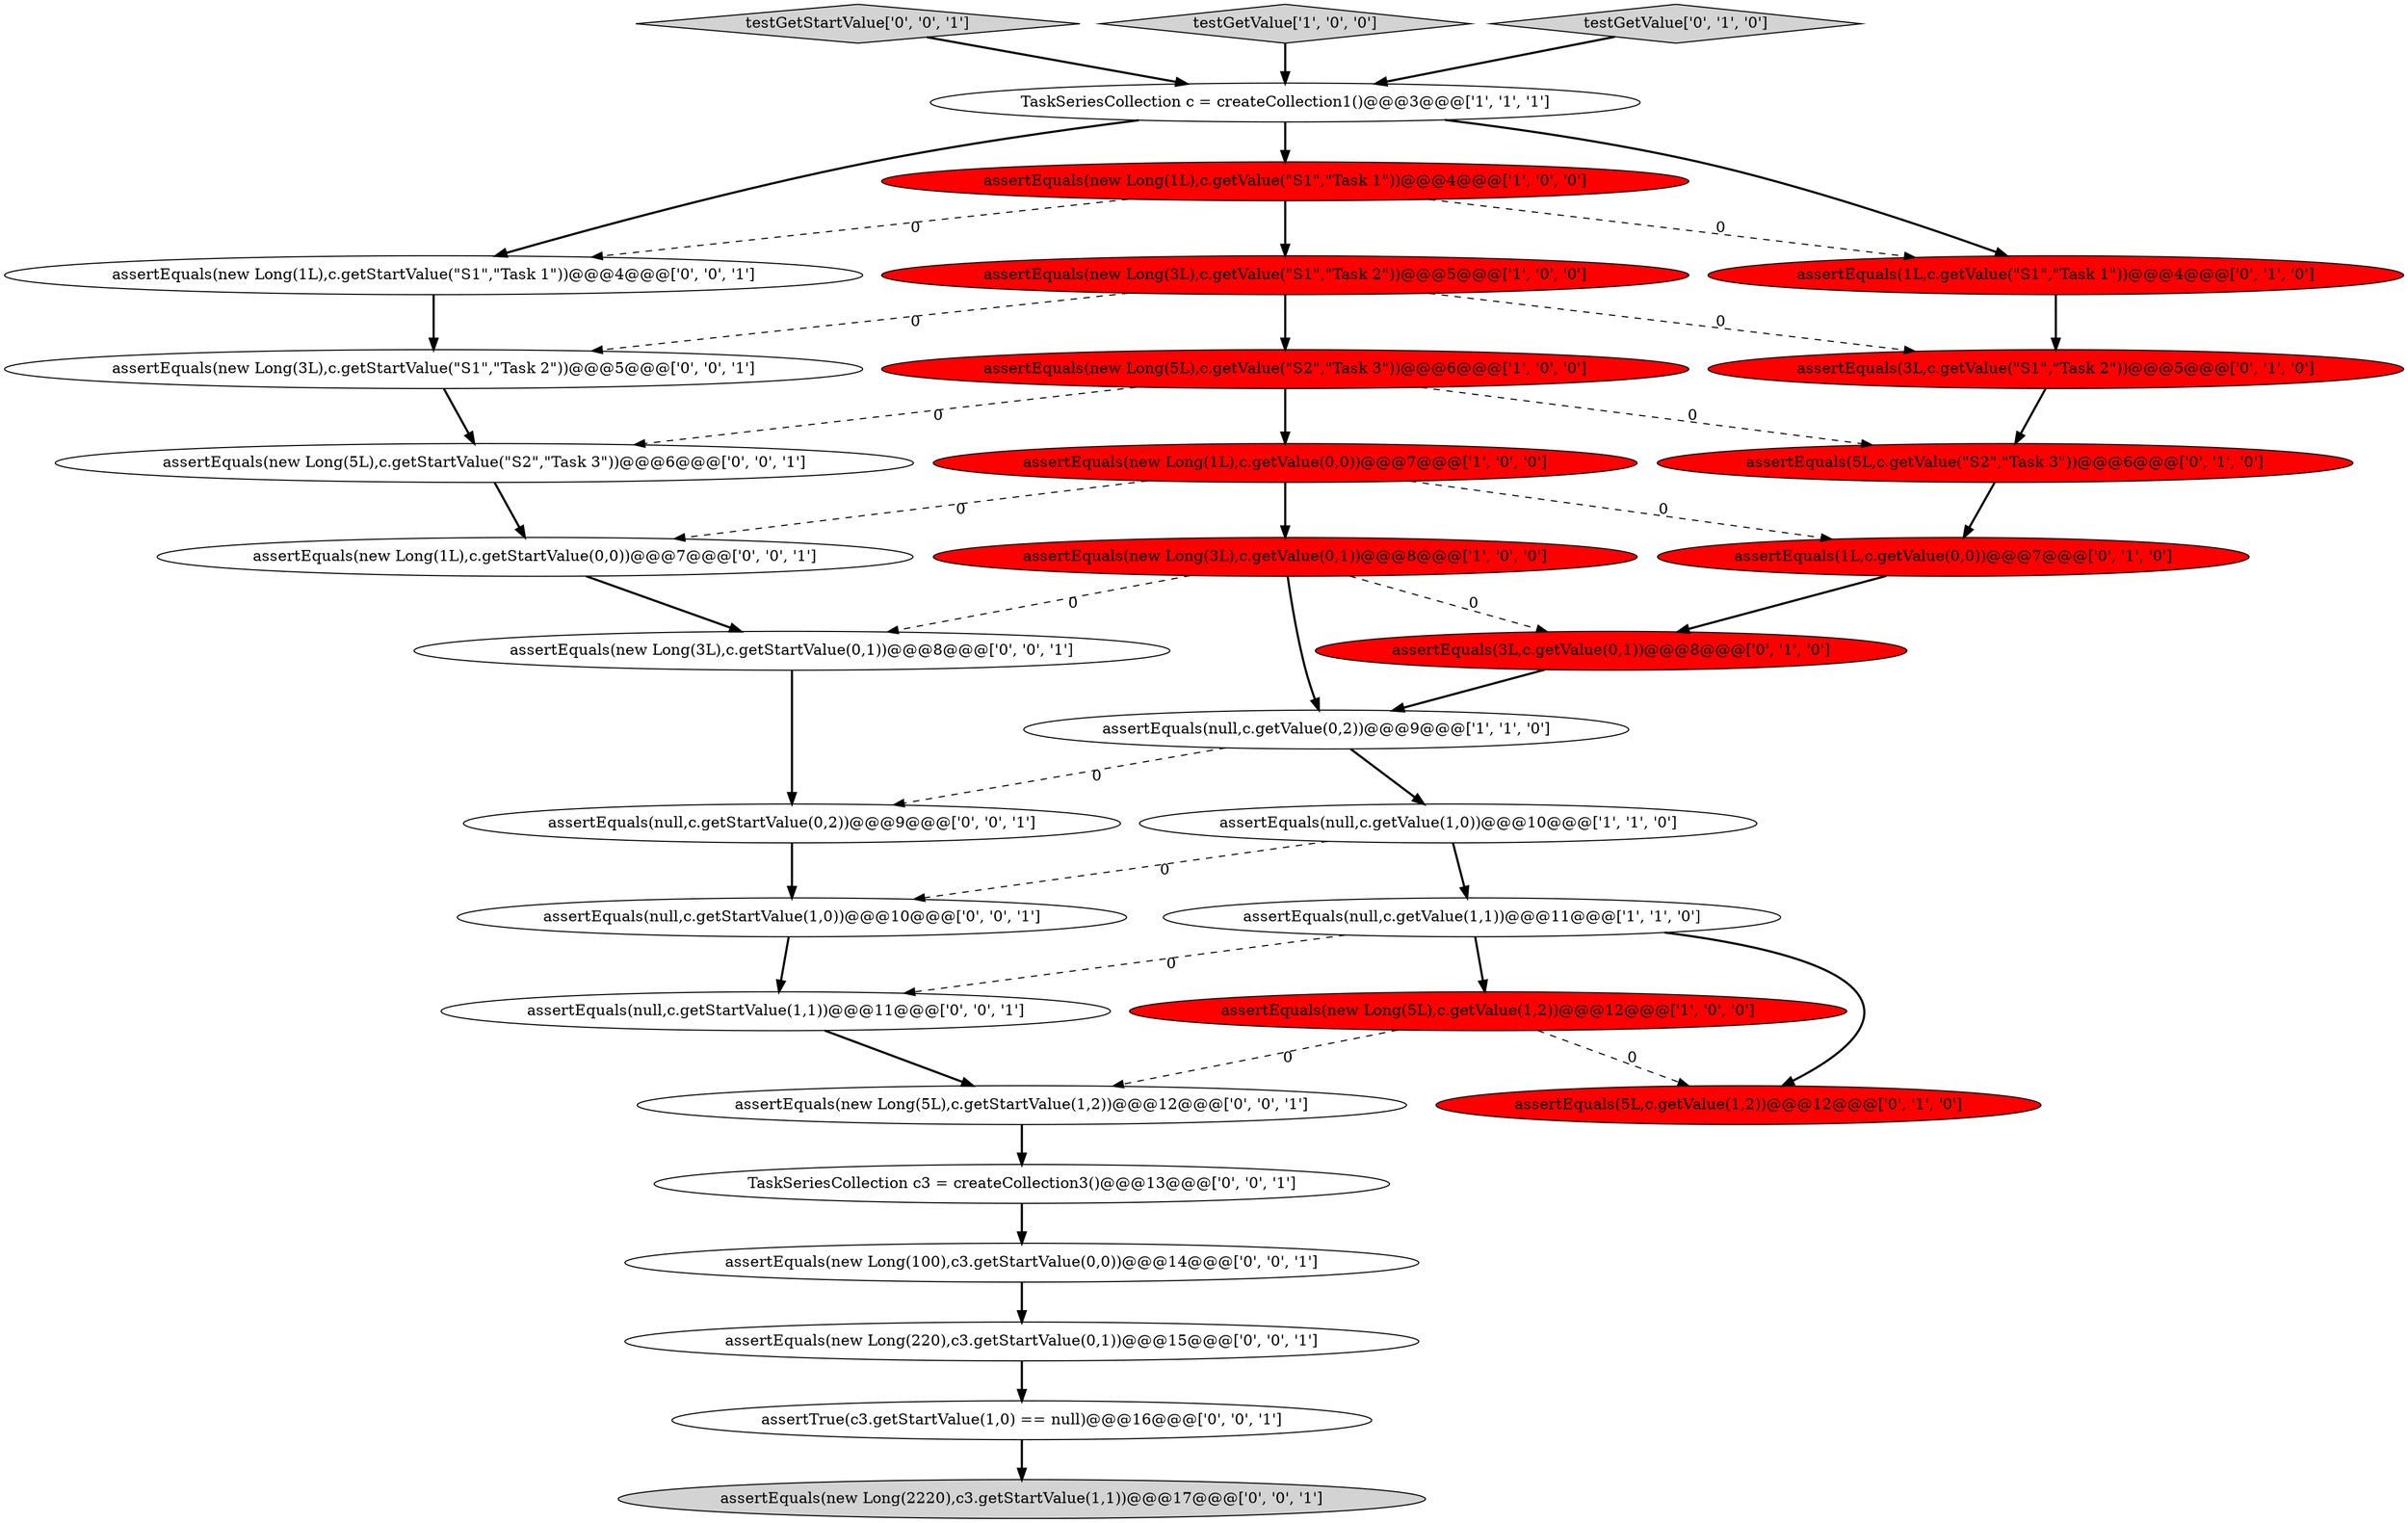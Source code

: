 digraph {
27 [style = filled, label = "TaskSeriesCollection c3 = createCollection3()@@@13@@@['0', '0', '1']", fillcolor = white, shape = ellipse image = "AAA0AAABBB3BBB"];
7 [style = filled, label = "assertEquals(new Long(3L),c.getValue(\"S1\",\"Task 2\"))@@@5@@@['1', '0', '0']", fillcolor = red, shape = ellipse image = "AAA1AAABBB1BBB"];
32 [style = filled, label = "testGetStartValue['0', '0', '1']", fillcolor = lightgray, shape = diamond image = "AAA0AAABBB3BBB"];
0 [style = filled, label = "assertEquals(new Long(5L),c.getValue(\"S2\",\"Task 3\"))@@@6@@@['1', '0', '0']", fillcolor = red, shape = ellipse image = "AAA1AAABBB1BBB"];
8 [style = filled, label = "assertEquals(null,c.getValue(0,2))@@@9@@@['1', '1', '0']", fillcolor = white, shape = ellipse image = "AAA0AAABBB1BBB"];
22 [style = filled, label = "assertEquals(new Long(5L),c.getStartValue(\"S2\",\"Task 3\"))@@@6@@@['0', '0', '1']", fillcolor = white, shape = ellipse image = "AAA0AAABBB3BBB"];
19 [style = filled, label = "assertEquals(new Long(220),c3.getStartValue(0,1))@@@15@@@['0', '0', '1']", fillcolor = white, shape = ellipse image = "AAA0AAABBB3BBB"];
4 [style = filled, label = "assertEquals(null,c.getValue(1,0))@@@10@@@['1', '1', '0']", fillcolor = white, shape = ellipse image = "AAA0AAABBB1BBB"];
1 [style = filled, label = "assertEquals(new Long(3L),c.getValue(0,1))@@@8@@@['1', '0', '0']", fillcolor = red, shape = ellipse image = "AAA1AAABBB1BBB"];
3 [style = filled, label = "testGetValue['1', '0', '0']", fillcolor = lightgray, shape = diamond image = "AAA0AAABBB1BBB"];
12 [style = filled, label = "assertEquals(1L,c.getValue(\"S1\",\"Task 1\"))@@@4@@@['0', '1', '0']", fillcolor = red, shape = ellipse image = "AAA1AAABBB2BBB"];
26 [style = filled, label = "assertEquals(new Long(3L),c.getStartValue(\"S1\",\"Task 2\"))@@@5@@@['0', '0', '1']", fillcolor = white, shape = ellipse image = "AAA0AAABBB3BBB"];
15 [style = filled, label = "assertEquals(3L,c.getValue(\"S1\",\"Task 2\"))@@@5@@@['0', '1', '0']", fillcolor = red, shape = ellipse image = "AAA1AAABBB2BBB"];
31 [style = filled, label = "assertEquals(new Long(1L),c.getStartValue(\"S1\",\"Task 1\"))@@@4@@@['0', '0', '1']", fillcolor = white, shape = ellipse image = "AAA0AAABBB3BBB"];
11 [style = filled, label = "testGetValue['0', '1', '0']", fillcolor = lightgray, shape = diamond image = "AAA0AAABBB2BBB"];
24 [style = filled, label = "assertEquals(null,c.getStartValue(1,0))@@@10@@@['0', '0', '1']", fillcolor = white, shape = ellipse image = "AAA0AAABBB3BBB"];
28 [style = filled, label = "assertEquals(new Long(1L),c.getStartValue(0,0))@@@7@@@['0', '0', '1']", fillcolor = white, shape = ellipse image = "AAA0AAABBB3BBB"];
5 [style = filled, label = "assertEquals(new Long(1L),c.getValue(0,0))@@@7@@@['1', '0', '0']", fillcolor = red, shape = ellipse image = "AAA1AAABBB1BBB"];
2 [style = filled, label = "assertEquals(new Long(1L),c.getValue(\"S1\",\"Task 1\"))@@@4@@@['1', '0', '0']", fillcolor = red, shape = ellipse image = "AAA1AAABBB1BBB"];
23 [style = filled, label = "assertEquals(new Long(3L),c.getStartValue(0,1))@@@8@@@['0', '0', '1']", fillcolor = white, shape = ellipse image = "AAA0AAABBB3BBB"];
10 [style = filled, label = "assertEquals(new Long(5L),c.getValue(1,2))@@@12@@@['1', '0', '0']", fillcolor = red, shape = ellipse image = "AAA1AAABBB1BBB"];
9 [style = filled, label = "assertEquals(null,c.getValue(1,1))@@@11@@@['1', '1', '0']", fillcolor = white, shape = ellipse image = "AAA0AAABBB1BBB"];
30 [style = filled, label = "assertEquals(new Long(2220),c3.getStartValue(1,1))@@@17@@@['0', '0', '1']", fillcolor = lightgray, shape = ellipse image = "AAA0AAABBB3BBB"];
29 [style = filled, label = "assertEquals(new Long(5L),c.getStartValue(1,2))@@@12@@@['0', '0', '1']", fillcolor = white, shape = ellipse image = "AAA0AAABBB3BBB"];
16 [style = filled, label = "assertEquals(5L,c.getValue(\"S2\",\"Task 3\"))@@@6@@@['0', '1', '0']", fillcolor = red, shape = ellipse image = "AAA1AAABBB2BBB"];
14 [style = filled, label = "assertEquals(1L,c.getValue(0,0))@@@7@@@['0', '1', '0']", fillcolor = red, shape = ellipse image = "AAA1AAABBB2BBB"];
6 [style = filled, label = "TaskSeriesCollection c = createCollection1()@@@3@@@['1', '1', '1']", fillcolor = white, shape = ellipse image = "AAA0AAABBB1BBB"];
13 [style = filled, label = "assertEquals(3L,c.getValue(0,1))@@@8@@@['0', '1', '0']", fillcolor = red, shape = ellipse image = "AAA1AAABBB2BBB"];
21 [style = filled, label = "assertEquals(new Long(100),c3.getStartValue(0,0))@@@14@@@['0', '0', '1']", fillcolor = white, shape = ellipse image = "AAA0AAABBB3BBB"];
17 [style = filled, label = "assertEquals(5L,c.getValue(1,2))@@@12@@@['0', '1', '0']", fillcolor = red, shape = ellipse image = "AAA1AAABBB2BBB"];
18 [style = filled, label = "assertEquals(null,c.getStartValue(1,1))@@@11@@@['0', '0', '1']", fillcolor = white, shape = ellipse image = "AAA0AAABBB3BBB"];
25 [style = filled, label = "assertTrue(c3.getStartValue(1,0) == null)@@@16@@@['0', '0', '1']", fillcolor = white, shape = ellipse image = "AAA0AAABBB3BBB"];
20 [style = filled, label = "assertEquals(null,c.getStartValue(0,2))@@@9@@@['0', '0', '1']", fillcolor = white, shape = ellipse image = "AAA0AAABBB3BBB"];
4->9 [style = bold, label=""];
23->20 [style = bold, label=""];
5->14 [style = dashed, label="0"];
1->8 [style = bold, label=""];
21->19 [style = bold, label=""];
25->30 [style = bold, label=""];
9->18 [style = dashed, label="0"];
11->6 [style = bold, label=""];
12->15 [style = bold, label=""];
0->16 [style = dashed, label="0"];
8->20 [style = dashed, label="0"];
3->6 [style = bold, label=""];
9->17 [style = bold, label=""];
7->0 [style = bold, label=""];
22->28 [style = bold, label=""];
9->10 [style = bold, label=""];
10->29 [style = dashed, label="0"];
15->16 [style = bold, label=""];
24->18 [style = bold, label=""];
0->22 [style = dashed, label="0"];
32->6 [style = bold, label=""];
26->22 [style = bold, label=""];
19->25 [style = bold, label=""];
2->31 [style = dashed, label="0"];
6->2 [style = bold, label=""];
1->13 [style = dashed, label="0"];
5->1 [style = bold, label=""];
31->26 [style = bold, label=""];
18->29 [style = bold, label=""];
29->27 [style = bold, label=""];
2->12 [style = dashed, label="0"];
5->28 [style = dashed, label="0"];
6->31 [style = bold, label=""];
28->23 [style = bold, label=""];
10->17 [style = dashed, label="0"];
7->15 [style = dashed, label="0"];
16->14 [style = bold, label=""];
2->7 [style = bold, label=""];
8->4 [style = bold, label=""];
14->13 [style = bold, label=""];
13->8 [style = bold, label=""];
20->24 [style = bold, label=""];
7->26 [style = dashed, label="0"];
4->24 [style = dashed, label="0"];
27->21 [style = bold, label=""];
1->23 [style = dashed, label="0"];
0->5 [style = bold, label=""];
6->12 [style = bold, label=""];
}
